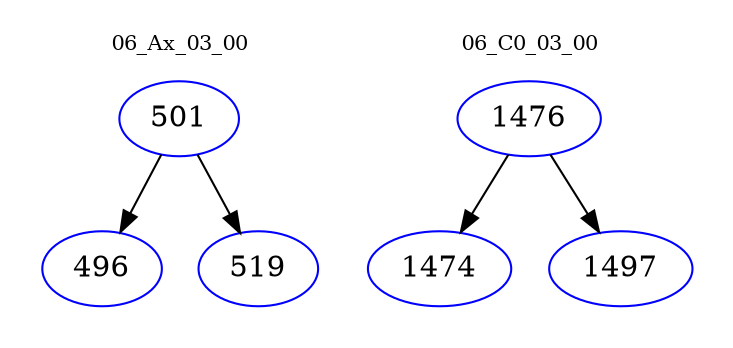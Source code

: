 digraph{
subgraph cluster_0 {
color = white
label = "06_Ax_03_00";
fontsize=10;
T0_501 [label="501", color="blue"]
T0_501 -> T0_496 [color="black"]
T0_496 [label="496", color="blue"]
T0_501 -> T0_519 [color="black"]
T0_519 [label="519", color="blue"]
}
subgraph cluster_1 {
color = white
label = "06_C0_03_00";
fontsize=10;
T1_1476 [label="1476", color="blue"]
T1_1476 -> T1_1474 [color="black"]
T1_1474 [label="1474", color="blue"]
T1_1476 -> T1_1497 [color="black"]
T1_1497 [label="1497", color="blue"]
}
}
